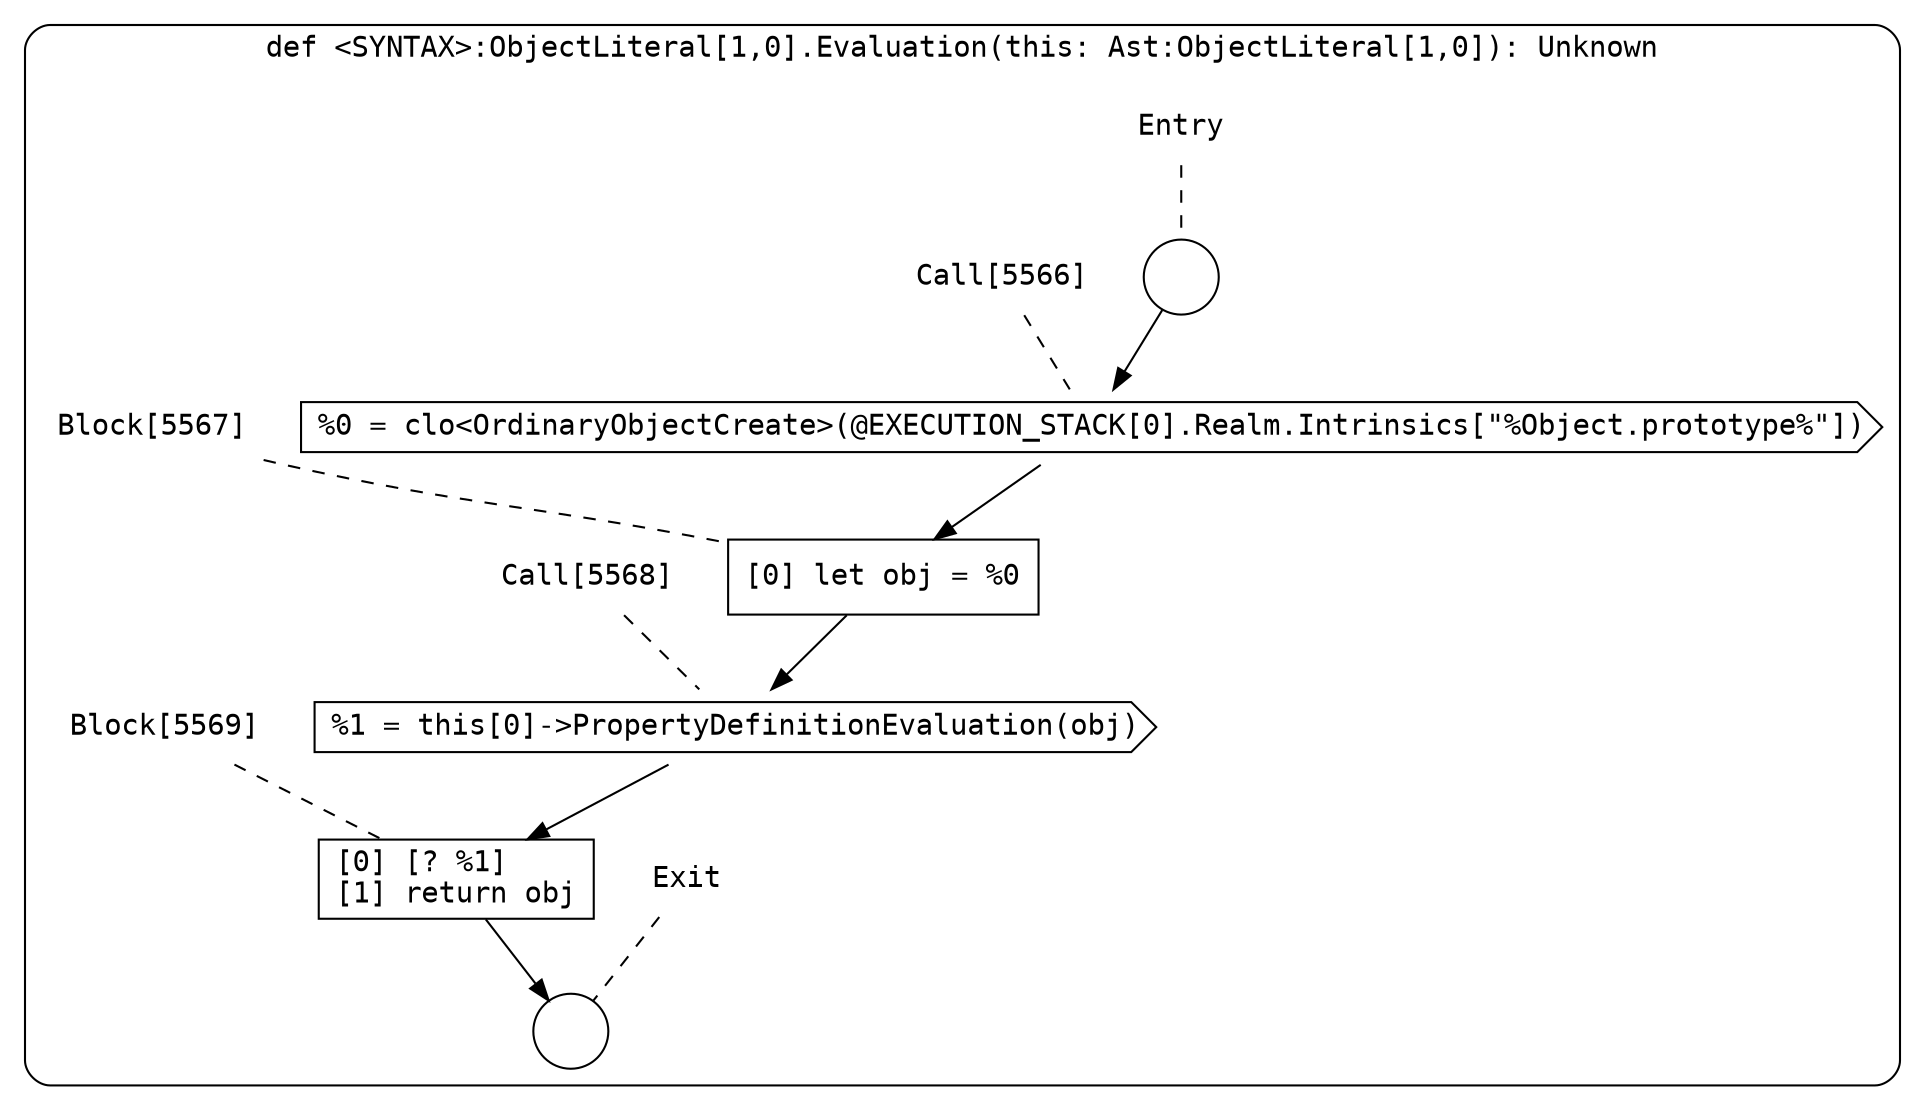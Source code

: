 digraph {
  graph [fontname = "Consolas"]
  node [fontname = "Consolas"]
  edge [fontname = "Consolas"]
  subgraph cluster1226 {
    label = "def <SYNTAX>:ObjectLiteral[1,0].Evaluation(this: Ast:ObjectLiteral[1,0]): Unknown"
    style = rounded
    cluster1226_entry_name [shape=none, label=<<font color="black">Entry</font>>]
    cluster1226_entry_name -> cluster1226_entry [arrowhead=none, color="black", style=dashed]
    cluster1226_entry [shape=circle label=" " color="black" fillcolor="white" style=filled]
    cluster1226_entry -> node5566 [color="black"]
    cluster1226_exit_name [shape=none, label=<<font color="black">Exit</font>>]
    cluster1226_exit_name -> cluster1226_exit [arrowhead=none, color="black", style=dashed]
    cluster1226_exit [shape=circle label=" " color="black" fillcolor="white" style=filled]
    node5566_name [shape=none, label=<<font color="black">Call[5566]</font>>]
    node5566_name -> node5566 [arrowhead=none, color="black", style=dashed]
    node5566 [shape=cds, label=<<font color="black">%0 = clo&lt;OrdinaryObjectCreate&gt;(@EXECUTION_STACK[0].Realm.Intrinsics[&quot;%Object.prototype%&quot;])</font>> color="black" fillcolor="white", style=filled]
    node5566 -> node5567 [color="black"]
    node5567_name [shape=none, label=<<font color="black">Block[5567]</font>>]
    node5567_name -> node5567 [arrowhead=none, color="black", style=dashed]
    node5567 [shape=box, label=<<font color="black">[0] let obj = %0<BR ALIGN="LEFT"/></font>> color="black" fillcolor="white", style=filled]
    node5567 -> node5568 [color="black"]
    node5568_name [shape=none, label=<<font color="black">Call[5568]</font>>]
    node5568_name -> node5568 [arrowhead=none, color="black", style=dashed]
    node5568 [shape=cds, label=<<font color="black">%1 = this[0]-&gt;PropertyDefinitionEvaluation(obj)</font>> color="black" fillcolor="white", style=filled]
    node5568 -> node5569 [color="black"]
    node5569_name [shape=none, label=<<font color="black">Block[5569]</font>>]
    node5569_name -> node5569 [arrowhead=none, color="black", style=dashed]
    node5569 [shape=box, label=<<font color="black">[0] [? %1]<BR ALIGN="LEFT"/>[1] return obj<BR ALIGN="LEFT"/></font>> color="black" fillcolor="white", style=filled]
    node5569 -> cluster1226_exit [color="black"]
  }
}